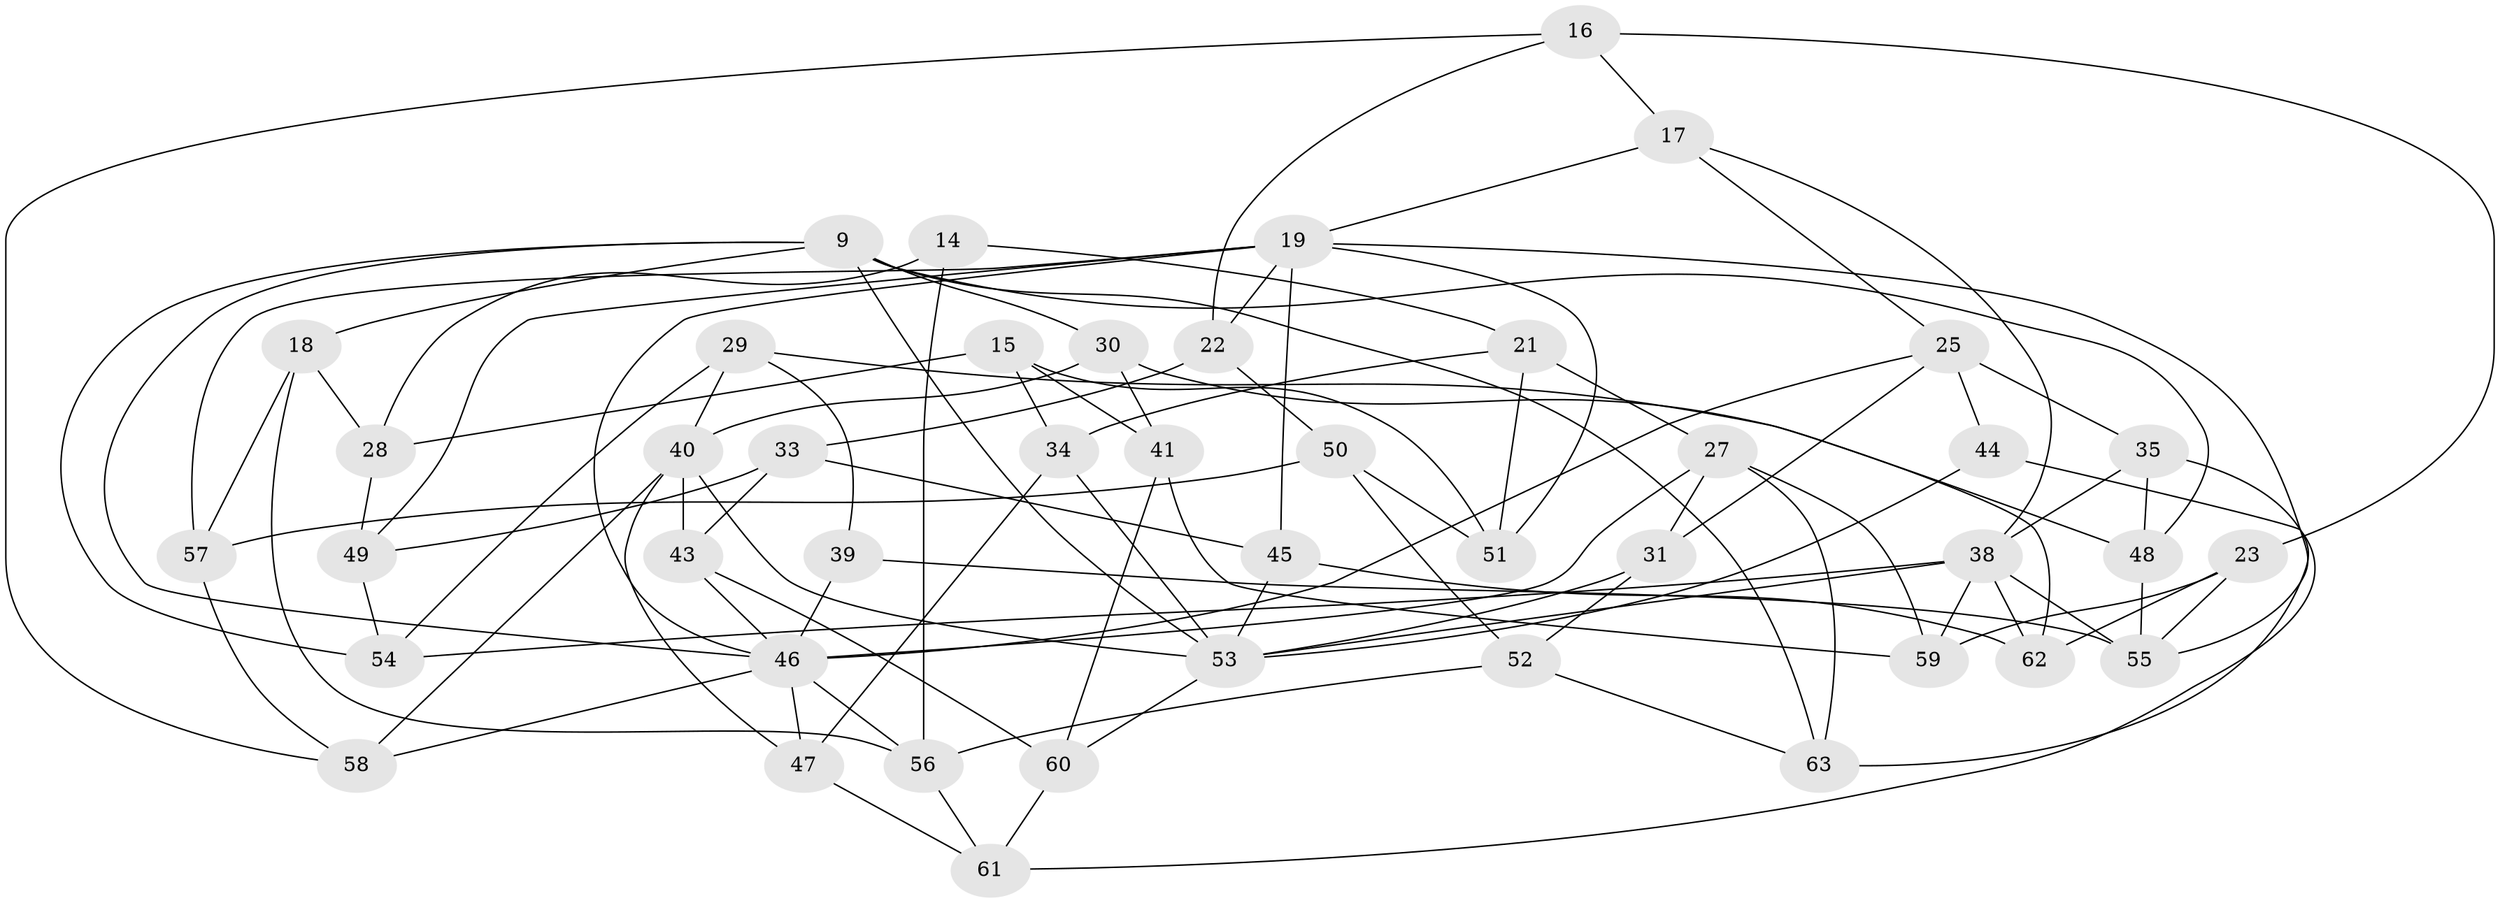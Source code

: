 // original degree distribution, {4: 1.0}
// Generated by graph-tools (version 1.1) at 2025/04/03/04/25 22:04:12]
// undirected, 44 vertices, 99 edges
graph export_dot {
graph [start="1"]
  node [color=gray90,style=filled];
  9 [super="+3+4"];
  14;
  15;
  16;
  17;
  18;
  19 [super="+2+11"];
  21;
  22;
  23;
  25 [super="+7"];
  27 [super="+13+20"];
  28;
  29;
  30;
  31;
  33;
  34;
  35;
  38 [super="+32"];
  39;
  40 [super="+12"];
  41;
  43;
  44;
  45;
  46 [super="+37+42"];
  47;
  48;
  49;
  50;
  51;
  52;
  53 [super="+10"];
  54;
  55 [super="+26"];
  56 [super="+8"];
  57;
  58;
  59;
  60;
  61;
  62;
  63 [super="+36"];
  9 -- 54;
  9 -- 30;
  9 -- 48;
  9 -- 18;
  9 -- 63 [weight=2];
  9 -- 46;
  9 -- 53;
  14 -- 21;
  14 -- 56 [weight=2];
  14 -- 28;
  15 -- 51;
  15 -- 28;
  15 -- 34;
  15 -- 41;
  16 -- 23;
  16 -- 58;
  16 -- 22;
  16 -- 17;
  17 -- 19;
  17 -- 25;
  17 -- 38;
  18 -- 28;
  18 -- 57;
  18 -- 56;
  19 -- 49;
  19 -- 57;
  19 -- 51;
  19 -- 45;
  19 -- 22;
  19 -- 55;
  19 -- 46;
  21 -- 27;
  21 -- 51;
  21 -- 34;
  22 -- 50;
  22 -- 33;
  23 -- 59;
  23 -- 62;
  23 -- 55;
  25 -- 35;
  25 -- 44 [weight=2];
  25 -- 31;
  25 -- 46;
  27 -- 63 [weight=2];
  27 -- 59;
  27 -- 31;
  27 -- 46 [weight=3];
  28 -- 49;
  29 -- 48;
  29 -- 39;
  29 -- 54;
  29 -- 40;
  30 -- 41;
  30 -- 62;
  30 -- 40;
  31 -- 52;
  31 -- 53;
  33 -- 49;
  33 -- 43;
  33 -- 45;
  34 -- 47;
  34 -- 53;
  35 -- 38;
  35 -- 48;
  35 -- 63;
  38 -- 55 [weight=2];
  38 -- 62;
  38 -- 53;
  38 -- 54;
  38 -- 59;
  39 -- 46 [weight=2];
  39 -- 55;
  40 -- 53;
  40 -- 58;
  40 -- 43;
  40 -- 47;
  41 -- 60;
  41 -- 59;
  43 -- 60;
  43 -- 46;
  44 -- 61;
  44 -- 53;
  45 -- 53;
  45 -- 62;
  46 -- 47;
  46 -- 56;
  46 -- 58;
  47 -- 61;
  48 -- 55;
  49 -- 54;
  50 -- 51;
  50 -- 57;
  50 -- 52;
  52 -- 56;
  52 -- 63;
  53 -- 60;
  56 -- 61;
  57 -- 58;
  60 -- 61;
}
